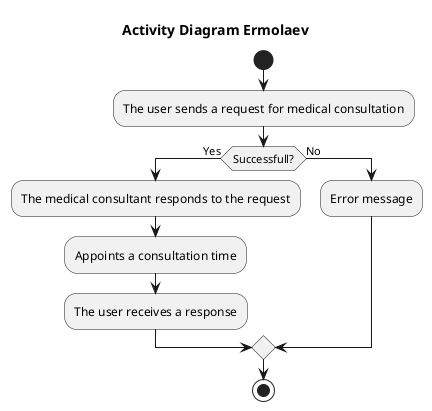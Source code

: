 @startuml
title Activity Diagram Ermolaev

start
:The user sends a request for medical consultation;
if (Successfull?) then (Yes)
  :The medical consultant responds to the request;
  :Appoints a consultation time;
  :The user receives a response;
else (No)
  :Error message;
endif
stop

@enduml
